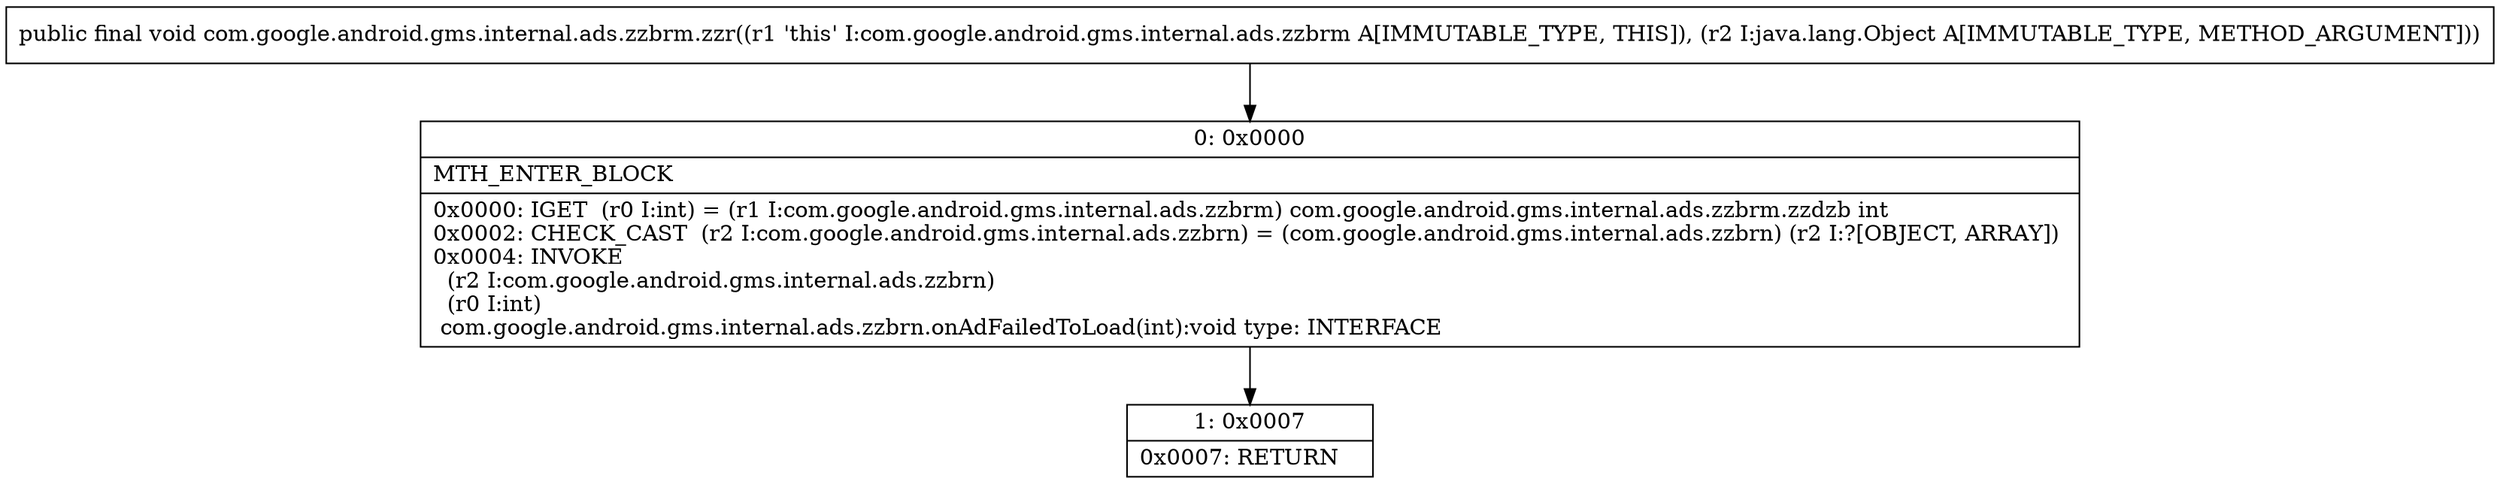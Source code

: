 digraph "CFG forcom.google.android.gms.internal.ads.zzbrm.zzr(Ljava\/lang\/Object;)V" {
Node_0 [shape=record,label="{0\:\ 0x0000|MTH_ENTER_BLOCK\l|0x0000: IGET  (r0 I:int) = (r1 I:com.google.android.gms.internal.ads.zzbrm) com.google.android.gms.internal.ads.zzbrm.zzdzb int \l0x0002: CHECK_CAST  (r2 I:com.google.android.gms.internal.ads.zzbrn) = (com.google.android.gms.internal.ads.zzbrn) (r2 I:?[OBJECT, ARRAY]) \l0x0004: INVOKE  \l  (r2 I:com.google.android.gms.internal.ads.zzbrn)\l  (r0 I:int)\l com.google.android.gms.internal.ads.zzbrn.onAdFailedToLoad(int):void type: INTERFACE \l}"];
Node_1 [shape=record,label="{1\:\ 0x0007|0x0007: RETURN   \l}"];
MethodNode[shape=record,label="{public final void com.google.android.gms.internal.ads.zzbrm.zzr((r1 'this' I:com.google.android.gms.internal.ads.zzbrm A[IMMUTABLE_TYPE, THIS]), (r2 I:java.lang.Object A[IMMUTABLE_TYPE, METHOD_ARGUMENT])) }"];
MethodNode -> Node_0;
Node_0 -> Node_1;
}

